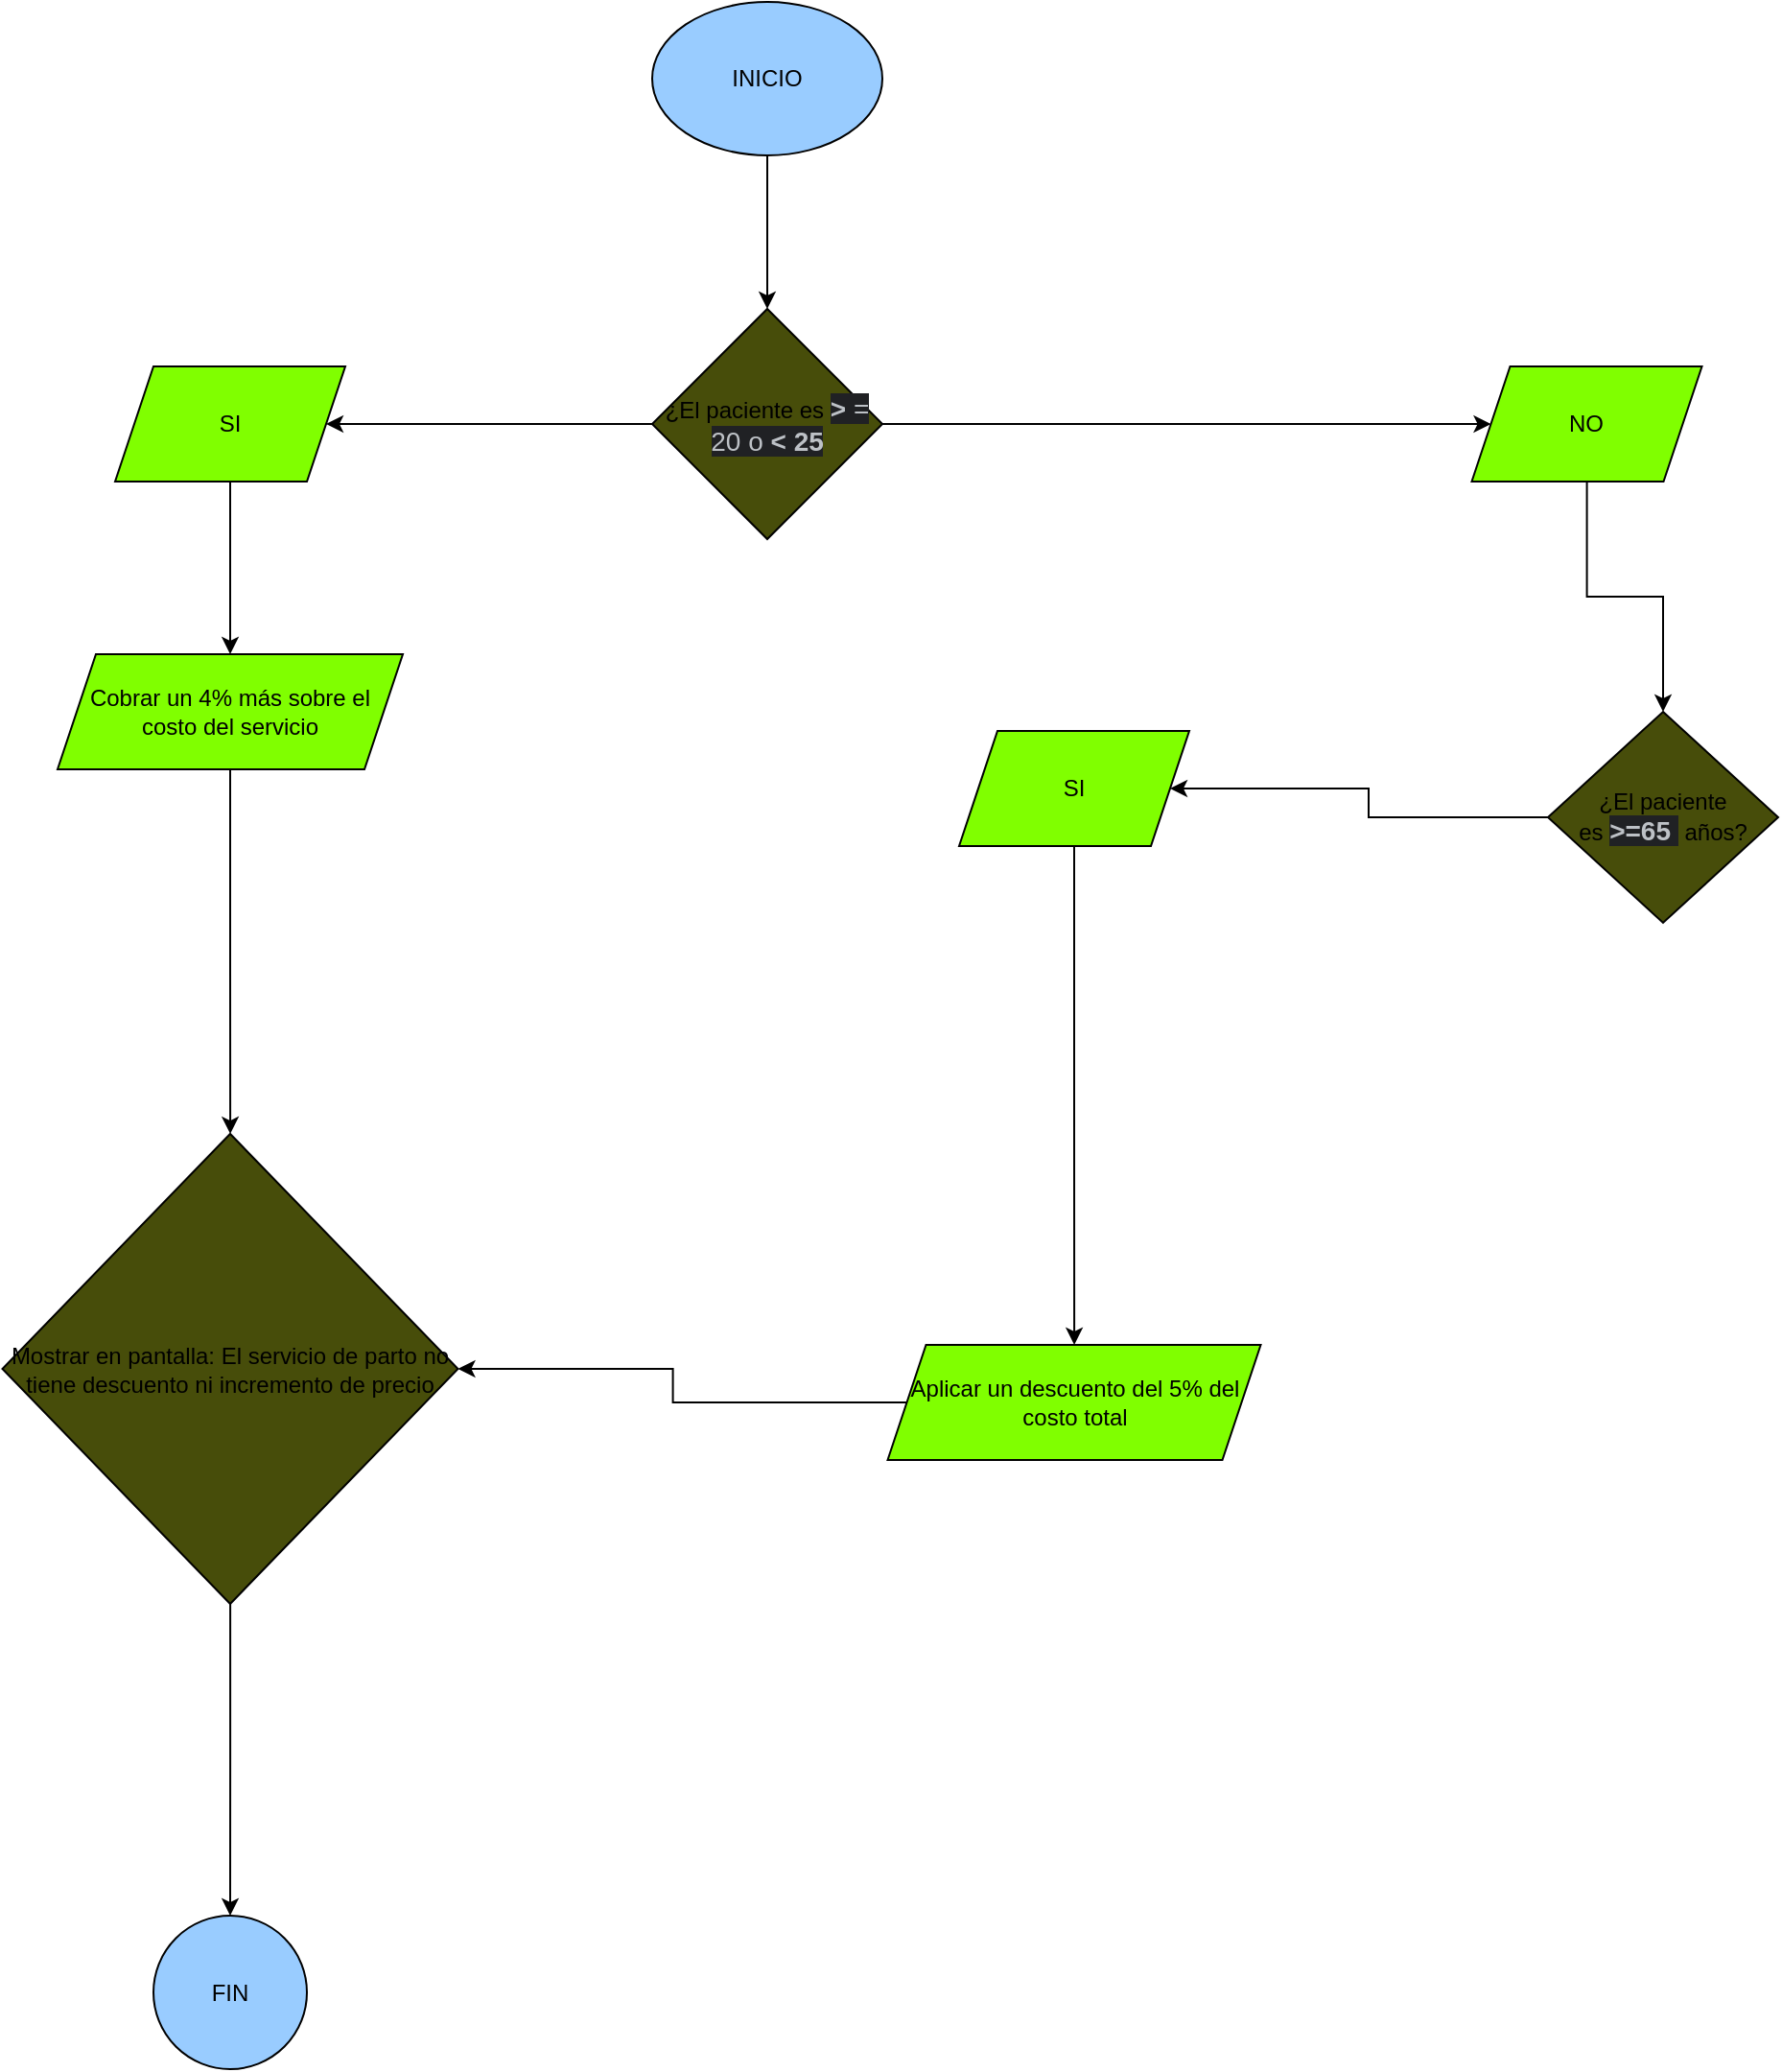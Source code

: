<mxfile version="24.0.3" type="device">
  <diagram name="Página-1" id="LXfbTa-Vh-eqUnoyN8Iz">
    <mxGraphModel dx="1911" dy="875" grid="1" gridSize="10" guides="1" tooltips="1" connect="1" arrows="1" fold="1" page="1" pageScale="1" pageWidth="827" pageHeight="1169" math="0" shadow="0">
      <root>
        <mxCell id="0" />
        <mxCell id="1" parent="0" />
        <mxCell id="6cR0kk21elIW7PO104qL-3" value="" style="edgeStyle=orthogonalEdgeStyle;rounded=0;orthogonalLoop=1;jettySize=auto;html=1;" edge="1" parent="1" source="6cR0kk21elIW7PO104qL-1" target="6cR0kk21elIW7PO104qL-2">
          <mxGeometry relative="1" as="geometry" />
        </mxCell>
        <mxCell id="6cR0kk21elIW7PO104qL-1" value="INICIO" style="ellipse;whiteSpace=wrap;html=1;fillColor=#99CCFF;" vertex="1" parent="1">
          <mxGeometry x="360" y="10" width="120" height="80" as="geometry" />
        </mxCell>
        <mxCell id="6cR0kk21elIW7PO104qL-5" value="" style="edgeStyle=orthogonalEdgeStyle;rounded=0;orthogonalLoop=1;jettySize=auto;html=1;" edge="1" parent="1" source="6cR0kk21elIW7PO104qL-2" target="6cR0kk21elIW7PO104qL-4">
          <mxGeometry relative="1" as="geometry" />
        </mxCell>
        <mxCell id="6cR0kk21elIW7PO104qL-9" value="" style="edgeStyle=orthogonalEdgeStyle;rounded=0;orthogonalLoop=1;jettySize=auto;html=1;exitX=1;exitY=0.5;exitDx=0;exitDy=0;" edge="1" parent="1" source="6cR0kk21elIW7PO104qL-2" target="6cR0kk21elIW7PO104qL-8">
          <mxGeometry relative="1" as="geometry">
            <mxPoint x="707.25" y="230" as="sourcePoint" />
          </mxGeometry>
        </mxCell>
        <mxCell id="6cR0kk21elIW7PO104qL-2" value="¿El paciente es&amp;nbsp;&lt;b style=&quot;color: rgb(189, 193, 198); font-family: &amp;quot;Google Sans&amp;quot;, arial, sans-serif; font-size: 14px; text-align: left; background-color: rgb(32, 33, 36);&quot;&gt;&amp;gt;&lt;/b&gt;&lt;span style=&quot;color: rgb(189, 193, 198); font-family: &amp;quot;Google Sans&amp;quot;, arial, sans-serif; font-size: 14px; text-align: left; background-color: rgb(32, 33, 36);&quot;&gt;&amp;nbsp;= 20 o&amp;nbsp;&lt;/span&gt;&lt;b style=&quot;color: rgb(189, 193, 198); font-family: &amp;quot;Google Sans&amp;quot;, arial, sans-serif; font-size: 14px; text-align: left; background-color: rgb(32, 33, 36);&quot;&gt;&amp;lt; 25&lt;/b&gt;" style="rhombus;whiteSpace=wrap;html=1;fillColor=#474D0A;" vertex="1" parent="1">
          <mxGeometry x="360" y="170" width="120" height="120" as="geometry" />
        </mxCell>
        <mxCell id="6cR0kk21elIW7PO104qL-7" value="" style="edgeStyle=orthogonalEdgeStyle;rounded=0;orthogonalLoop=1;jettySize=auto;html=1;" edge="1" parent="1" source="6cR0kk21elIW7PO104qL-4" target="6cR0kk21elIW7PO104qL-6">
          <mxGeometry relative="1" as="geometry" />
        </mxCell>
        <mxCell id="6cR0kk21elIW7PO104qL-4" value="SI" style="shape=parallelogram;perimeter=parallelogramPerimeter;whiteSpace=wrap;html=1;fixedSize=1;fillColor=#80FF00;" vertex="1" parent="1">
          <mxGeometry x="80" y="200" width="120" height="60" as="geometry" />
        </mxCell>
        <mxCell id="6cR0kk21elIW7PO104qL-19" value="" style="edgeStyle=orthogonalEdgeStyle;rounded=0;orthogonalLoop=1;jettySize=auto;html=1;" edge="1" parent="1" source="6cR0kk21elIW7PO104qL-6" target="6cR0kk21elIW7PO104qL-18">
          <mxGeometry relative="1" as="geometry" />
        </mxCell>
        <mxCell id="6cR0kk21elIW7PO104qL-6" value="Cobrar un 4% más sobre el costo del servicio" style="shape=parallelogram;perimeter=parallelogramPerimeter;whiteSpace=wrap;html=1;fixedSize=1;fillColor=#80FF00;" vertex="1" parent="1">
          <mxGeometry x="50" y="350" width="180" height="60" as="geometry" />
        </mxCell>
        <mxCell id="6cR0kk21elIW7PO104qL-11" value="" style="edgeStyle=orthogonalEdgeStyle;rounded=0;orthogonalLoop=1;jettySize=auto;html=1;" edge="1" parent="1" source="6cR0kk21elIW7PO104qL-8" target="6cR0kk21elIW7PO104qL-10">
          <mxGeometry relative="1" as="geometry" />
        </mxCell>
        <mxCell id="6cR0kk21elIW7PO104qL-8" value="NO" style="shape=parallelogram;perimeter=parallelogramPerimeter;whiteSpace=wrap;html=1;fixedSize=1;fillColor=#80FF00;" vertex="1" parent="1">
          <mxGeometry x="787.25" y="200" width="120" height="60" as="geometry" />
        </mxCell>
        <mxCell id="6cR0kk21elIW7PO104qL-13" value="" style="edgeStyle=orthogonalEdgeStyle;rounded=0;orthogonalLoop=1;jettySize=auto;html=1;" edge="1" parent="1" source="6cR0kk21elIW7PO104qL-10" target="6cR0kk21elIW7PO104qL-12">
          <mxGeometry relative="1" as="geometry" />
        </mxCell>
        <mxCell id="6cR0kk21elIW7PO104qL-10" value="¿El paciente es&amp;nbsp;&lt;b style=&quot;color: rgb(189, 193, 198); font-family: &amp;quot;Google Sans&amp;quot;, arial, sans-serif; font-size: 14px; text-align: left; background-color: rgb(32, 33, 36);&quot;&gt;&amp;gt;=65&amp;nbsp;&lt;/b&gt;&amp;nbsp;años?" style="rhombus;whiteSpace=wrap;html=1;fillColor=#474D0A;" vertex="1" parent="1">
          <mxGeometry x="827" y="380" width="120" height="110" as="geometry" />
        </mxCell>
        <mxCell id="6cR0kk21elIW7PO104qL-15" value="" style="edgeStyle=orthogonalEdgeStyle;rounded=0;orthogonalLoop=1;jettySize=auto;html=1;" edge="1" parent="1" source="6cR0kk21elIW7PO104qL-12" target="6cR0kk21elIW7PO104qL-14">
          <mxGeometry relative="1" as="geometry" />
        </mxCell>
        <mxCell id="6cR0kk21elIW7PO104qL-12" value="SI" style="shape=parallelogram;perimeter=parallelogramPerimeter;whiteSpace=wrap;html=1;fixedSize=1;fillColor=#80FF00;" vertex="1" parent="1">
          <mxGeometry x="520" y="390" width="120" height="60" as="geometry" />
        </mxCell>
        <mxCell id="6cR0kk21elIW7PO104qL-21" value="" style="edgeStyle=orthogonalEdgeStyle;rounded=0;orthogonalLoop=1;jettySize=auto;html=1;entryX=1;entryY=0.5;entryDx=0;entryDy=0;" edge="1" parent="1" source="6cR0kk21elIW7PO104qL-14" target="6cR0kk21elIW7PO104qL-18">
          <mxGeometry relative="1" as="geometry">
            <mxPoint x="365.5" y="740.0" as="targetPoint" />
          </mxGeometry>
        </mxCell>
        <mxCell id="6cR0kk21elIW7PO104qL-14" value="Aplicar un descuento del 5% del costo total" style="shape=parallelogram;perimeter=parallelogramPerimeter;whiteSpace=wrap;html=1;fixedSize=1;fillColor=#80FF00;" vertex="1" parent="1">
          <mxGeometry x="482.75" y="710" width="194.5" height="60" as="geometry" />
        </mxCell>
        <mxCell id="6cR0kk21elIW7PO104qL-23" value="" style="edgeStyle=orthogonalEdgeStyle;rounded=0;orthogonalLoop=1;jettySize=auto;html=1;" edge="1" parent="1" source="6cR0kk21elIW7PO104qL-18" target="6cR0kk21elIW7PO104qL-22">
          <mxGeometry relative="1" as="geometry" />
        </mxCell>
        <mxCell id="6cR0kk21elIW7PO104qL-18" value="Mostrar en pantalla: El servicio de parto no tiene descuento ni incremento de precio" style="rhombus;whiteSpace=wrap;html=1;fillColor=#474D0A;" vertex="1" parent="1">
          <mxGeometry x="21.25" y="600" width="237.5" height="245" as="geometry" />
        </mxCell>
        <mxCell id="6cR0kk21elIW7PO104qL-22" value="FIN" style="ellipse;whiteSpace=wrap;html=1;fillColor=#99CCFF;" vertex="1" parent="1">
          <mxGeometry x="100" y="1007.5" width="80" height="80" as="geometry" />
        </mxCell>
      </root>
    </mxGraphModel>
  </diagram>
</mxfile>
